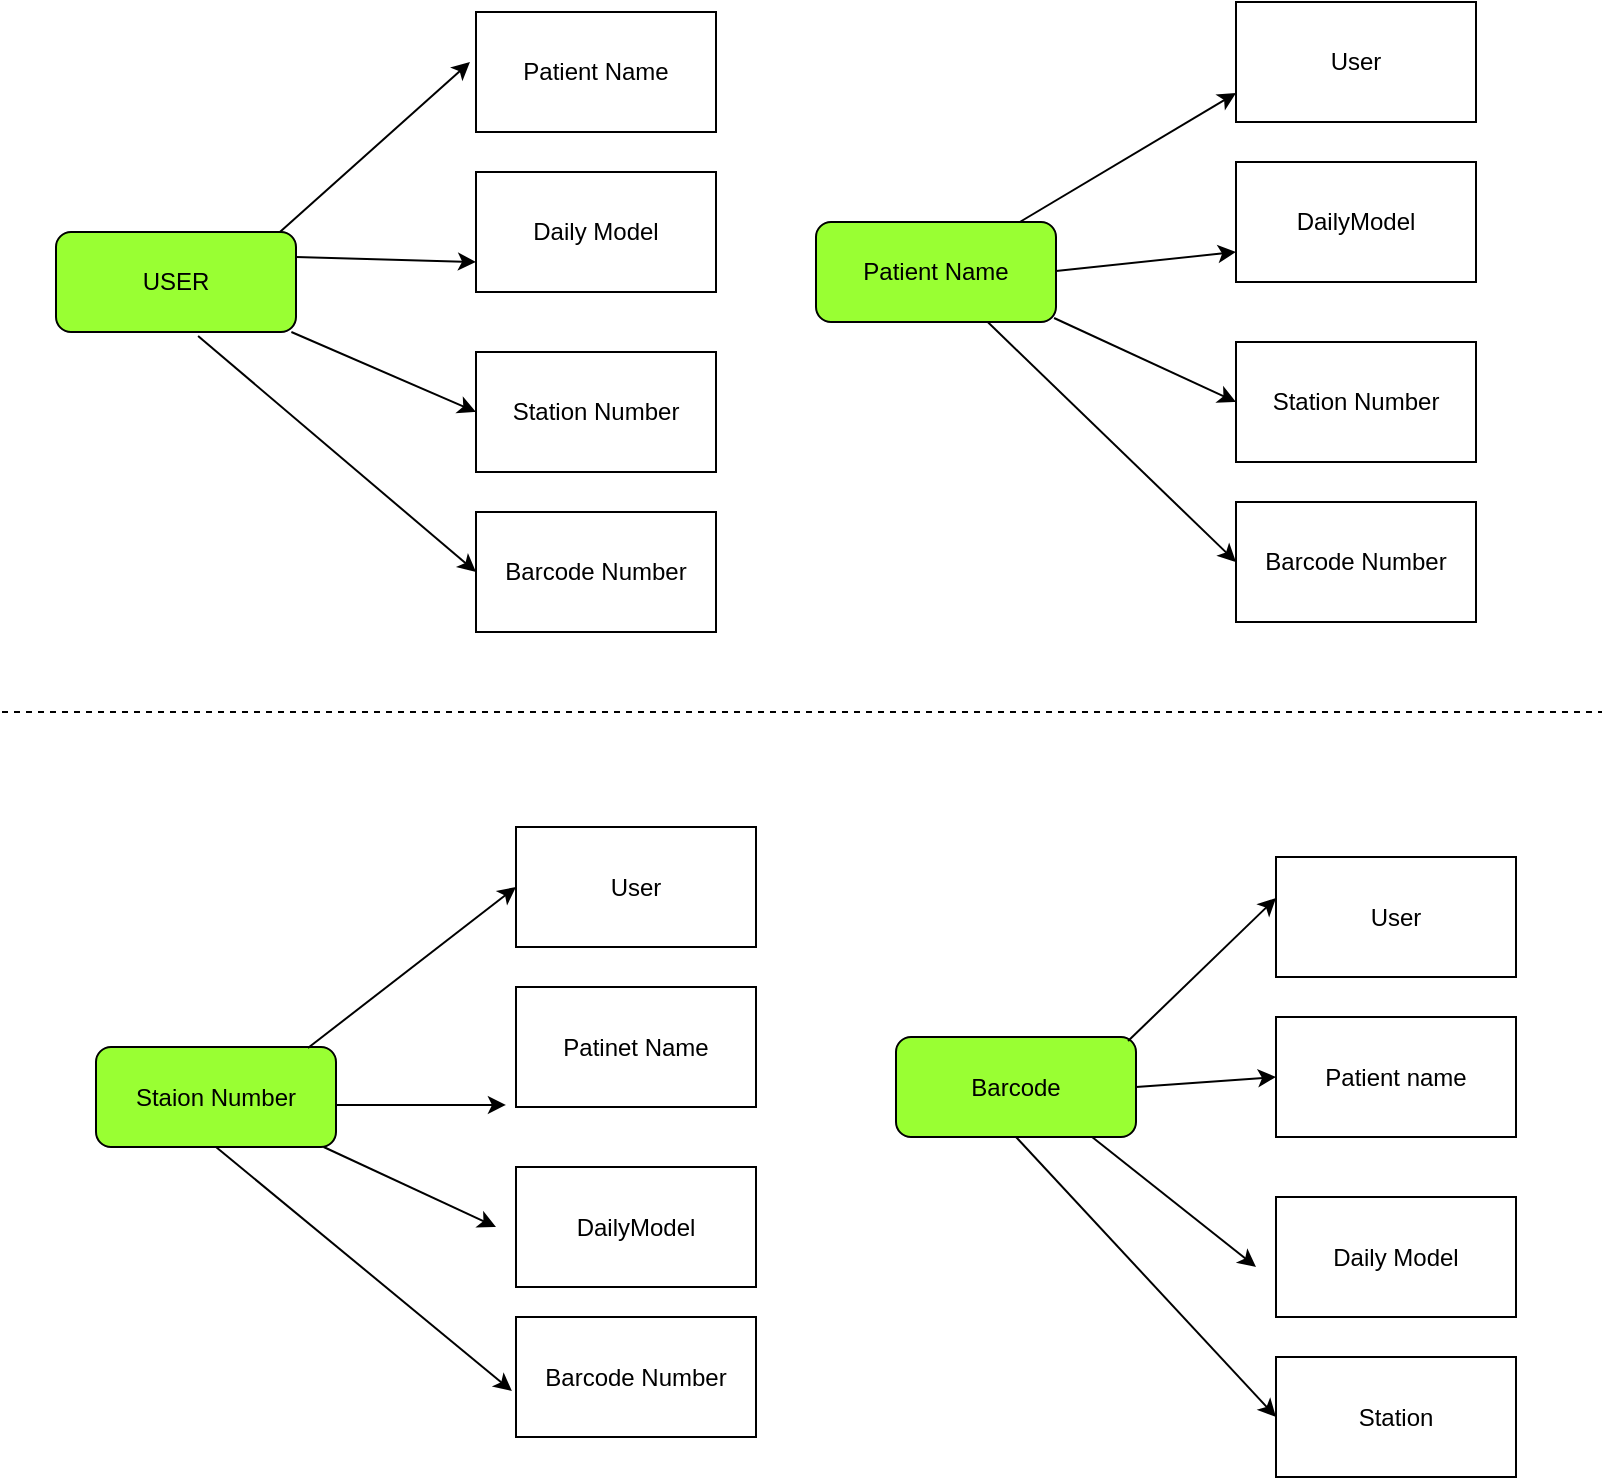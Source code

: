 <mxfile version="11.0.7" type="github"><diagram id="vX4YyxLwXFcBIkow7BXU" name="หน้า-1"><mxGraphModel dx="1022" dy="484" grid="1" gridSize="10" guides="1" tooltips="1" connect="1" arrows="1" fold="1" page="1" pageScale="1" pageWidth="827" pageHeight="1169" math="0" shadow="0"><root><mxCell id="0"/><mxCell id="1" parent="0"/><mxCell id="jH2R78H-_VT_169h7bHn-2" value="USER" style="rounded=1;whiteSpace=wrap;html=1;fillColor=#99FF33;" vertex="1" parent="1"><mxGeometry x="40" y="140" width="120" height="50" as="geometry"/></mxCell><mxCell id="jH2R78H-_VT_169h7bHn-3" value="Patient Name" style="rounded=0;whiteSpace=wrap;html=1;" vertex="1" parent="1"><mxGeometry x="250" y="30" width="120" height="60" as="geometry"/></mxCell><mxCell id="jH2R78H-_VT_169h7bHn-4" value="Daily Model" style="rounded=0;whiteSpace=wrap;html=1;" vertex="1" parent="1"><mxGeometry x="250" y="110" width="120" height="60" as="geometry"/></mxCell><mxCell id="jH2R78H-_VT_169h7bHn-5" value="Station Number" style="rounded=0;whiteSpace=wrap;html=1;" vertex="1" parent="1"><mxGeometry x="250" y="200" width="120" height="60" as="geometry"/></mxCell><mxCell id="jH2R78H-_VT_169h7bHn-6" value="Barcode Number" style="rounded=0;whiteSpace=wrap;html=1;" vertex="1" parent="1"><mxGeometry x="250" y="280" width="120" height="60" as="geometry"/></mxCell><mxCell id="jH2R78H-_VT_169h7bHn-7" value="Patient Name" style="rounded=1;whiteSpace=wrap;html=1;fillColor=#99FF33;" vertex="1" parent="1"><mxGeometry x="420" y="135" width="120" height="50" as="geometry"/></mxCell><mxCell id="jH2R78H-_VT_169h7bHn-8" value="User" style="rounded=0;whiteSpace=wrap;html=1;" vertex="1" parent="1"><mxGeometry x="630" y="25" width="120" height="60" as="geometry"/></mxCell><mxCell id="jH2R78H-_VT_169h7bHn-9" value="DailyModel" style="rounded=0;whiteSpace=wrap;html=1;" vertex="1" parent="1"><mxGeometry x="630" y="105" width="120" height="60" as="geometry"/></mxCell><mxCell id="jH2R78H-_VT_169h7bHn-10" value="Station Number" style="rounded=0;whiteSpace=wrap;html=1;" vertex="1" parent="1"><mxGeometry x="630" y="195" width="120" height="60" as="geometry"/></mxCell><mxCell id="jH2R78H-_VT_169h7bHn-11" value="Barcode Number" style="rounded=0;whiteSpace=wrap;html=1;" vertex="1" parent="1"><mxGeometry x="630" y="275" width="120" height="60" as="geometry"/></mxCell><mxCell id="jH2R78H-_VT_169h7bHn-12" value="Staion Number" style="rounded=1;whiteSpace=wrap;html=1;fillColor=#99FF33;" vertex="1" parent="1"><mxGeometry x="60" y="547.5" width="120" height="50" as="geometry"/></mxCell><mxCell id="jH2R78H-_VT_169h7bHn-13" value="User" style="rounded=0;whiteSpace=wrap;html=1;" vertex="1" parent="1"><mxGeometry x="270" y="437.5" width="120" height="60" as="geometry"/></mxCell><mxCell id="jH2R78H-_VT_169h7bHn-14" value="Patinet Name" style="rounded=0;whiteSpace=wrap;html=1;" vertex="1" parent="1"><mxGeometry x="270" y="517.5" width="120" height="60" as="geometry"/></mxCell><mxCell id="jH2R78H-_VT_169h7bHn-15" value="DailyModel" style="rounded=0;whiteSpace=wrap;html=1;" vertex="1" parent="1"><mxGeometry x="270" y="607.5" width="120" height="60" as="geometry"/></mxCell><mxCell id="jH2R78H-_VT_169h7bHn-16" value="Barcode Number" style="rounded=0;whiteSpace=wrap;html=1;" vertex="1" parent="1"><mxGeometry x="270" y="682.5" width="120" height="60" as="geometry"/></mxCell><mxCell id="jH2R78H-_VT_169h7bHn-17" value="Barcode" style="rounded=1;whiteSpace=wrap;html=1;fillColor=#99FF33;" vertex="1" parent="1"><mxGeometry x="460" y="542.5" width="120" height="50" as="geometry"/></mxCell><mxCell id="jH2R78H-_VT_169h7bHn-18" value="User" style="rounded=0;whiteSpace=wrap;html=1;" vertex="1" parent="1"><mxGeometry x="650" y="452.5" width="120" height="60" as="geometry"/></mxCell><mxCell id="jH2R78H-_VT_169h7bHn-19" value="Patient name" style="rounded=0;whiteSpace=wrap;html=1;" vertex="1" parent="1"><mxGeometry x="650" y="532.5" width="120" height="60" as="geometry"/></mxCell><mxCell id="jH2R78H-_VT_169h7bHn-20" value="Daily Model" style="rounded=0;whiteSpace=wrap;html=1;" vertex="1" parent="1"><mxGeometry x="650" y="622.5" width="120" height="60" as="geometry"/></mxCell><mxCell id="jH2R78H-_VT_169h7bHn-21" value="Station" style="rounded=0;whiteSpace=wrap;html=1;" vertex="1" parent="1"><mxGeometry x="650" y="702.5" width="120" height="60" as="geometry"/></mxCell><mxCell id="jH2R78H-_VT_169h7bHn-22" value="" style="endArrow=none;dashed=1;html=1;" edge="1" parent="1"><mxGeometry width="50" height="50" relative="1" as="geometry"><mxPoint x="13" y="380" as="sourcePoint"/><mxPoint x="813" y="380" as="targetPoint"/></mxGeometry></mxCell><mxCell id="jH2R78H-_VT_169h7bHn-23" value="" style="endArrow=classic;html=1;exitX=0.883;exitY=0.01;exitDx=0;exitDy=0;exitPerimeter=0;" edge="1" parent="1" source="jH2R78H-_VT_169h7bHn-12"><mxGeometry width="50" height="50" relative="1" as="geometry"><mxPoint x="180" y="546.5" as="sourcePoint"/><mxPoint x="270" y="467.5" as="targetPoint"/></mxGeometry></mxCell><mxCell id="jH2R78H-_VT_169h7bHn-24" value="" style="endArrow=classic;html=1;exitX=0.933;exitY=0;exitDx=0;exitDy=0;exitPerimeter=0;" edge="1" parent="1" source="jH2R78H-_VT_169h7bHn-2"><mxGeometry width="50" height="50" relative="1" as="geometry"><mxPoint x="160" y="134" as="sourcePoint"/><mxPoint x="247" y="55" as="targetPoint"/></mxGeometry></mxCell><mxCell id="jH2R78H-_VT_169h7bHn-25" value="" style="endArrow=classic;html=1;" edge="1" parent="1" source="jH2R78H-_VT_169h7bHn-7"><mxGeometry width="50" height="50" relative="1" as="geometry"><mxPoint x="543" y="149.5" as="sourcePoint"/><mxPoint x="630" y="70.5" as="targetPoint"/></mxGeometry></mxCell><mxCell id="jH2R78H-_VT_169h7bHn-26" value="" style="endArrow=classic;html=1;entryX=-0.042;entryY=0.983;entryDx=0;entryDy=0;entryPerimeter=0;exitX=1;exitY=0.58;exitDx=0;exitDy=0;exitPerimeter=0;" edge="1" parent="1" target="jH2R78H-_VT_169h7bHn-14"><mxGeometry width="50" height="50" relative="1" as="geometry"><mxPoint x="180" y="576.5" as="sourcePoint"/><mxPoint x="300" y="497.5" as="targetPoint"/></mxGeometry></mxCell><mxCell id="jH2R78H-_VT_169h7bHn-27" value="" style="endArrow=classic;html=1;" edge="1" parent="1" source="jH2R78H-_VT_169h7bHn-12"><mxGeometry width="50" height="50" relative="1" as="geometry"><mxPoint x="182.04" y="595.5" as="sourcePoint"/><mxPoint x="260" y="637.5" as="targetPoint"/></mxGeometry></mxCell><mxCell id="jH2R78H-_VT_169h7bHn-28" value="" style="endArrow=classic;html=1;exitX=0.5;exitY=1;exitDx=0;exitDy=0;entryX=-0.017;entryY=0.617;entryDx=0;entryDy=0;entryPerimeter=0;" edge="1" parent="1" source="jH2R78H-_VT_169h7bHn-12" target="jH2R78H-_VT_169h7bHn-16"><mxGeometry width="50" height="50" relative="1" as="geometry"><mxPoint x="120" y="597.5" as="sourcePoint"/><mxPoint x="320" y="517.5" as="targetPoint"/></mxGeometry></mxCell><mxCell id="jH2R78H-_VT_169h7bHn-29" value="" style="endArrow=classic;html=1;exitX=0.967;exitY=0.04;exitDx=0;exitDy=0;exitPerimeter=0;" edge="1" parent="1" source="jH2R78H-_VT_169h7bHn-17"><mxGeometry width="50" height="50" relative="1" as="geometry"><mxPoint x="563" y="552" as="sourcePoint"/><mxPoint x="650" y="473" as="targetPoint"/></mxGeometry></mxCell><mxCell id="jH2R78H-_VT_169h7bHn-30" value="" style="endArrow=classic;html=1;exitX=1;exitY=0.5;exitDx=0;exitDy=0;entryX=0;entryY=0.5;entryDx=0;entryDy=0;" edge="1" parent="1" source="jH2R78H-_VT_169h7bHn-17" target="jH2R78H-_VT_169h7bHn-19"><mxGeometry width="50" height="50" relative="1" as="geometry"><mxPoint x="586" y="557.5" as="sourcePoint"/><mxPoint x="640" y="557.5" as="targetPoint"/></mxGeometry></mxCell><mxCell id="jH2R78H-_VT_169h7bHn-31" value="" style="endArrow=classic;html=1;exitX=0.817;exitY=1;exitDx=0;exitDy=0;exitPerimeter=0;" edge="1" parent="1" source="jH2R78H-_VT_169h7bHn-17"><mxGeometry width="50" height="50" relative="1" as="geometry"><mxPoint x="596.04" y="564.5" as="sourcePoint"/><mxPoint x="640" y="657.5" as="targetPoint"/></mxGeometry></mxCell><mxCell id="jH2R78H-_VT_169h7bHn-32" value="" style="endArrow=classic;html=1;exitX=0.5;exitY=1;exitDx=0;exitDy=0;entryX=0;entryY=0.5;entryDx=0;entryDy=0;" edge="1" parent="1" source="jH2R78H-_VT_169h7bHn-17" target="jH2R78H-_VT_169h7bHn-21"><mxGeometry width="50" height="50" relative="1" as="geometry"><mxPoint x="606.04" y="574.5" as="sourcePoint"/><mxPoint x="680" y="503" as="targetPoint"/></mxGeometry></mxCell><mxCell id="jH2R78H-_VT_169h7bHn-33" value="" style="endArrow=classic;html=1;exitX=1;exitY=0.49;exitDx=0;exitDy=0;exitPerimeter=0;entryX=0;entryY=0.75;entryDx=0;entryDy=0;" edge="1" parent="1" source="jH2R78H-_VT_169h7bHn-7" target="jH2R78H-_VT_169h7bHn-9"><mxGeometry width="50" height="50" relative="1" as="geometry"><mxPoint x="553" y="159.5" as="sourcePoint"/><mxPoint x="640" y="80.5" as="targetPoint"/></mxGeometry></mxCell><mxCell id="jH2R78H-_VT_169h7bHn-34" value="" style="endArrow=classic;html=1;exitX=0.992;exitY=0.96;exitDx=0;exitDy=0;exitPerimeter=0;entryX=0;entryY=0.5;entryDx=0;entryDy=0;" edge="1" parent="1" source="jH2R78H-_VT_169h7bHn-7" target="jH2R78H-_VT_169h7bHn-10"><mxGeometry width="50" height="50" relative="1" as="geometry"><mxPoint x="563" y="169.5" as="sourcePoint"/><mxPoint x="650" y="90.5" as="targetPoint"/></mxGeometry></mxCell><mxCell id="jH2R78H-_VT_169h7bHn-35" value="" style="endArrow=classic;html=1;entryX=0;entryY=0.5;entryDx=0;entryDy=0;" edge="1" parent="1" source="jH2R78H-_VT_169h7bHn-7" target="jH2R78H-_VT_169h7bHn-11"><mxGeometry width="50" height="50" relative="1" as="geometry"><mxPoint x="573" y="179.5" as="sourcePoint"/><mxPoint x="660" y="100.5" as="targetPoint"/></mxGeometry></mxCell><mxCell id="jH2R78H-_VT_169h7bHn-36" value="" style="endArrow=classic;html=1;exitX=1;exitY=0.25;exitDx=0;exitDy=0;entryX=0;entryY=0.75;entryDx=0;entryDy=0;" edge="1" parent="1" source="jH2R78H-_VT_169h7bHn-2" target="jH2R78H-_VT_169h7bHn-4"><mxGeometry width="50" height="50" relative="1" as="geometry"><mxPoint x="583" y="189.5" as="sourcePoint"/><mxPoint x="670" y="110.5" as="targetPoint"/></mxGeometry></mxCell><mxCell id="jH2R78H-_VT_169h7bHn-37" value="" style="endArrow=classic;html=1;entryX=0;entryY=0.5;entryDx=0;entryDy=0;" edge="1" parent="1" source="jH2R78H-_VT_169h7bHn-2" target="jH2R78H-_VT_169h7bHn-5"><mxGeometry width="50" height="50" relative="1" as="geometry"><mxPoint x="593" y="199.5" as="sourcePoint"/><mxPoint x="680" y="120.5" as="targetPoint"/></mxGeometry></mxCell><mxCell id="jH2R78H-_VT_169h7bHn-38" value="" style="endArrow=classic;html=1;exitX=0.592;exitY=1.04;exitDx=0;exitDy=0;exitPerimeter=0;entryX=0;entryY=0.5;entryDx=0;entryDy=0;" edge="1" parent="1" source="jH2R78H-_VT_169h7bHn-2" target="jH2R78H-_VT_169h7bHn-6"><mxGeometry width="50" height="50" relative="1" as="geometry"><mxPoint x="164.96" y="203" as="sourcePoint"/><mxPoint x="260" y="240" as="targetPoint"/></mxGeometry></mxCell></root></mxGraphModel></diagram></mxfile>